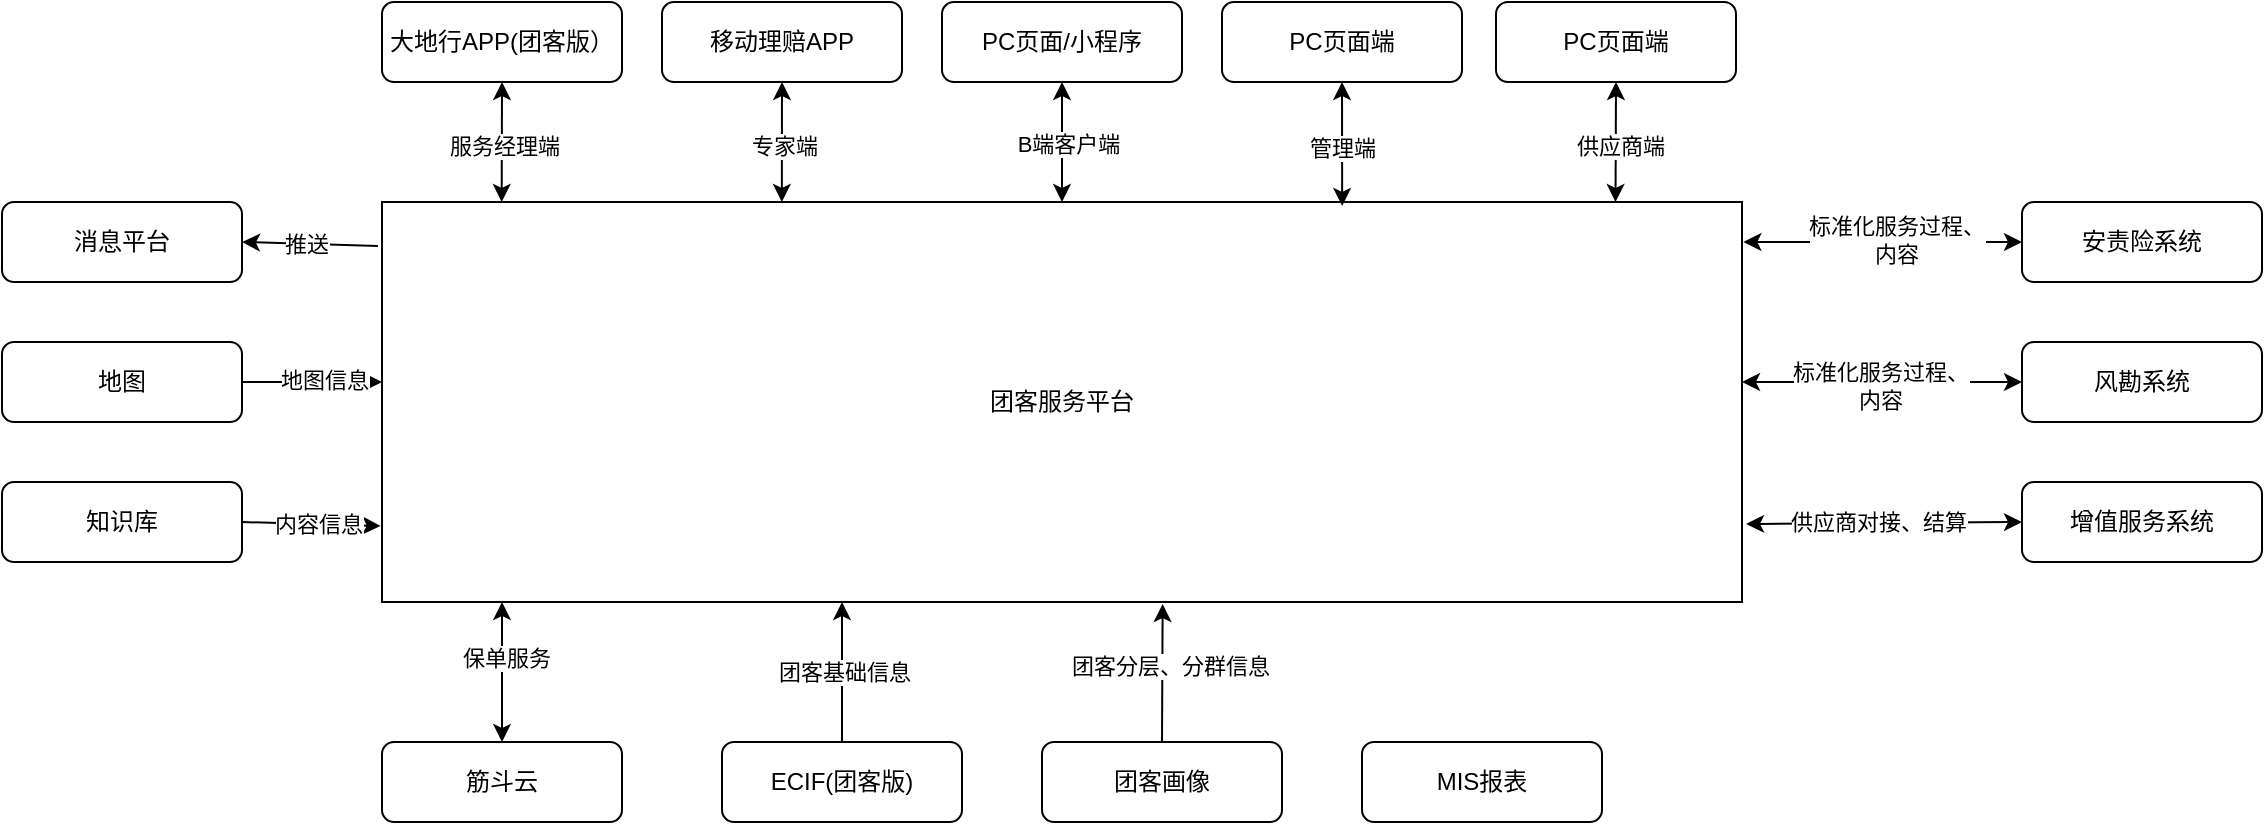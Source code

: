 <mxfile version="22.0.4" type="github">
  <diagram name="第 1 页" id="ocIofcMUBV1rS0fsKxsh">
    <mxGraphModel dx="1966" dy="545" grid="1" gridSize="10" guides="1" tooltips="1" connect="1" arrows="1" fold="1" page="1" pageScale="1" pageWidth="827" pageHeight="1169" math="0" shadow="0">
      <root>
        <mxCell id="0" />
        <mxCell id="1" parent="0" />
        <mxCell id="wwJD5AUUlx02HmQ3X0tN-1" value="团客服务平台" style="rounded=0;whiteSpace=wrap;html=1;" vertex="1" parent="1">
          <mxGeometry x="-120" y="240" width="680" height="200" as="geometry" />
        </mxCell>
        <mxCell id="wwJD5AUUlx02HmQ3X0tN-2" value="大地行APP(团客版）" style="rounded=1;whiteSpace=wrap;html=1;" vertex="1" parent="1">
          <mxGeometry x="-120" y="140" width="120" height="40" as="geometry" />
        </mxCell>
        <mxCell id="wwJD5AUUlx02HmQ3X0tN-3" value="移动理赔APP" style="rounded=1;whiteSpace=wrap;html=1;" vertex="1" parent="1">
          <mxGeometry x="20" y="140" width="120" height="40" as="geometry" />
        </mxCell>
        <mxCell id="wwJD5AUUlx02HmQ3X0tN-4" value="PC页面/小程序" style="rounded=1;whiteSpace=wrap;html=1;" vertex="1" parent="1">
          <mxGeometry x="160" y="140" width="120" height="40" as="geometry" />
        </mxCell>
        <mxCell id="wwJD5AUUlx02HmQ3X0tN-5" value="PC页面端" style="rounded=1;whiteSpace=wrap;html=1;" vertex="1" parent="1">
          <mxGeometry x="300" y="140" width="120" height="40" as="geometry" />
        </mxCell>
        <mxCell id="wwJD5AUUlx02HmQ3X0tN-6" value="PC页面端" style="rounded=1;whiteSpace=wrap;html=1;" vertex="1" parent="1">
          <mxGeometry x="437" y="140" width="120" height="40" as="geometry" />
        </mxCell>
        <mxCell id="wwJD5AUUlx02HmQ3X0tN-7" value="" style="endArrow=classic;startArrow=classic;html=1;rounded=0;entryX=0.5;entryY=1;entryDx=0;entryDy=0;exitX=0.088;exitY=0;exitDx=0;exitDy=0;exitPerimeter=0;" edge="1" parent="1" source="wwJD5AUUlx02HmQ3X0tN-1" target="wwJD5AUUlx02HmQ3X0tN-2">
          <mxGeometry width="50" height="50" relative="1" as="geometry">
            <mxPoint x="-80" y="210" as="sourcePoint" />
            <mxPoint x="-30" y="160" as="targetPoint" />
          </mxGeometry>
        </mxCell>
        <mxCell id="wwJD5AUUlx02HmQ3X0tN-8" value="服务经理端" style="edgeLabel;html=1;align=center;verticalAlign=middle;resizable=0;points=[];" vertex="1" connectable="0" parent="wwJD5AUUlx02HmQ3X0tN-7">
          <mxGeometry x="-0.06" y="-1" relative="1" as="geometry">
            <mxPoint as="offset" />
          </mxGeometry>
        </mxCell>
        <mxCell id="wwJD5AUUlx02HmQ3X0tN-9" value="" style="endArrow=classic;startArrow=classic;html=1;rounded=0;entryX=0.5;entryY=1;entryDx=0;entryDy=0;exitX=0.294;exitY=0;exitDx=0;exitDy=0;exitPerimeter=0;" edge="1" parent="1" source="wwJD5AUUlx02HmQ3X0tN-1" target="wwJD5AUUlx02HmQ3X0tN-3">
          <mxGeometry width="50" height="50" relative="1" as="geometry">
            <mxPoint x="50" y="220" as="sourcePoint" />
            <mxPoint x="100" y="170" as="targetPoint" />
          </mxGeometry>
        </mxCell>
        <mxCell id="wwJD5AUUlx02HmQ3X0tN-10" value="专家端" style="edgeLabel;html=1;align=center;verticalAlign=middle;resizable=0;points=[];" vertex="1" connectable="0" parent="wwJD5AUUlx02HmQ3X0tN-9">
          <mxGeometry x="-0.06" y="-1" relative="1" as="geometry">
            <mxPoint as="offset" />
          </mxGeometry>
        </mxCell>
        <mxCell id="wwJD5AUUlx02HmQ3X0tN-11" value="" style="endArrow=classic;startArrow=classic;html=1;rounded=0;exitX=0.5;exitY=0;exitDx=0;exitDy=0;entryX=0.5;entryY=1;entryDx=0;entryDy=0;" edge="1" parent="1" source="wwJD5AUUlx02HmQ3X0tN-1" target="wwJD5AUUlx02HmQ3X0tN-4">
          <mxGeometry width="50" height="50" relative="1" as="geometry">
            <mxPoint x="170" y="190" as="sourcePoint" />
            <mxPoint x="220" y="190" as="targetPoint" />
          </mxGeometry>
        </mxCell>
        <mxCell id="wwJD5AUUlx02HmQ3X0tN-12" value="B端客户端" style="edgeLabel;html=1;align=center;verticalAlign=middle;resizable=0;points=[];" vertex="1" connectable="0" parent="wwJD5AUUlx02HmQ3X0tN-11">
          <mxGeometry x="-0.04" y="-3" relative="1" as="geometry">
            <mxPoint as="offset" />
          </mxGeometry>
        </mxCell>
        <mxCell id="wwJD5AUUlx02HmQ3X0tN-13" value="" style="endArrow=classic;startArrow=classic;html=1;rounded=0;entryX=0.5;entryY=1;entryDx=0;entryDy=0;exitX=0.706;exitY=0.01;exitDx=0;exitDy=0;exitPerimeter=0;" edge="1" parent="1" source="wwJD5AUUlx02HmQ3X0tN-1" target="wwJD5AUUlx02HmQ3X0tN-5">
          <mxGeometry width="50" height="50" relative="1" as="geometry">
            <mxPoint x="320" y="230" as="sourcePoint" />
            <mxPoint x="370" y="180" as="targetPoint" />
          </mxGeometry>
        </mxCell>
        <mxCell id="wwJD5AUUlx02HmQ3X0tN-14" value="管理端" style="edgeLabel;html=1;align=center;verticalAlign=middle;resizable=0;points=[];" vertex="1" connectable="0" parent="wwJD5AUUlx02HmQ3X0tN-13">
          <mxGeometry x="-0.059" relative="1" as="geometry">
            <mxPoint as="offset" />
          </mxGeometry>
        </mxCell>
        <mxCell id="wwJD5AUUlx02HmQ3X0tN-15" value="" style="endArrow=classic;startArrow=classic;html=1;rounded=0;entryX=0.5;entryY=1;entryDx=0;entryDy=0;exitX=0.907;exitY=0;exitDx=0;exitDy=0;exitPerimeter=0;" edge="1" parent="1" source="wwJD5AUUlx02HmQ3X0tN-1" target="wwJD5AUUlx02HmQ3X0tN-6">
          <mxGeometry width="50" height="50" relative="1" as="geometry">
            <mxPoint x="460" y="200" as="sourcePoint" />
            <mxPoint x="510" y="150" as="targetPoint" />
          </mxGeometry>
        </mxCell>
        <mxCell id="wwJD5AUUlx02HmQ3X0tN-16" value="供应商端" style="edgeLabel;html=1;align=center;verticalAlign=middle;resizable=0;points=[];" vertex="1" connectable="0" parent="wwJD5AUUlx02HmQ3X0tN-15">
          <mxGeometry x="-0.06" y="-2" relative="1" as="geometry">
            <mxPoint as="offset" />
          </mxGeometry>
        </mxCell>
        <mxCell id="wwJD5AUUlx02HmQ3X0tN-18" value="消息平台" style="rounded=1;whiteSpace=wrap;html=1;" vertex="1" parent="1">
          <mxGeometry x="-310" y="240" width="120" height="40" as="geometry" />
        </mxCell>
        <mxCell id="wwJD5AUUlx02HmQ3X0tN-19" value="地图" style="rounded=1;whiteSpace=wrap;html=1;" vertex="1" parent="1">
          <mxGeometry x="-310" y="310" width="120" height="40" as="geometry" />
        </mxCell>
        <mxCell id="wwJD5AUUlx02HmQ3X0tN-20" value="知识库" style="rounded=1;whiteSpace=wrap;html=1;" vertex="1" parent="1">
          <mxGeometry x="-310" y="380" width="120" height="40" as="geometry" />
        </mxCell>
        <mxCell id="wwJD5AUUlx02HmQ3X0tN-21" value="安责险系统" style="rounded=1;whiteSpace=wrap;html=1;" vertex="1" parent="1">
          <mxGeometry x="700" y="240" width="120" height="40" as="geometry" />
        </mxCell>
        <mxCell id="wwJD5AUUlx02HmQ3X0tN-22" value="风勘系统" style="rounded=1;whiteSpace=wrap;html=1;" vertex="1" parent="1">
          <mxGeometry x="700" y="310" width="120" height="40" as="geometry" />
        </mxCell>
        <mxCell id="wwJD5AUUlx02HmQ3X0tN-23" value="增值服务系统" style="rounded=1;whiteSpace=wrap;html=1;" vertex="1" parent="1">
          <mxGeometry x="700" y="380" width="120" height="40" as="geometry" />
        </mxCell>
        <mxCell id="wwJD5AUUlx02HmQ3X0tN-24" value="" style="endArrow=classic;html=1;rounded=0;exitX=-0.003;exitY=0.11;exitDx=0;exitDy=0;exitPerimeter=0;entryX=1;entryY=0.5;entryDx=0;entryDy=0;" edge="1" parent="1" source="wwJD5AUUlx02HmQ3X0tN-1" target="wwJD5AUUlx02HmQ3X0tN-18">
          <mxGeometry width="50" height="50" relative="1" as="geometry">
            <mxPoint x="-220" y="210" as="sourcePoint" />
            <mxPoint x="-170" y="160" as="targetPoint" />
          </mxGeometry>
        </mxCell>
        <mxCell id="wwJD5AUUlx02HmQ3X0tN-25" value="推送" style="edgeLabel;html=1;align=center;verticalAlign=middle;resizable=0;points=[];" vertex="1" connectable="0" parent="wwJD5AUUlx02HmQ3X0tN-24">
          <mxGeometry x="0.058" relative="1" as="geometry">
            <mxPoint as="offset" />
          </mxGeometry>
        </mxCell>
        <mxCell id="wwJD5AUUlx02HmQ3X0tN-26" value="" style="endArrow=classic;html=1;rounded=0;exitX=1;exitY=0.5;exitDx=0;exitDy=0;" edge="1" parent="1" source="wwJD5AUUlx02HmQ3X0tN-19">
          <mxGeometry width="50" height="50" relative="1" as="geometry">
            <mxPoint x="-170" y="380" as="sourcePoint" />
            <mxPoint x="-120" y="330" as="targetPoint" />
          </mxGeometry>
        </mxCell>
        <mxCell id="wwJD5AUUlx02HmQ3X0tN-27" value="地图信息" style="edgeLabel;html=1;align=center;verticalAlign=middle;resizable=0;points=[];" vertex="1" connectable="0" parent="wwJD5AUUlx02HmQ3X0tN-26">
          <mxGeometry x="0.171" y="1" relative="1" as="geometry">
            <mxPoint as="offset" />
          </mxGeometry>
        </mxCell>
        <mxCell id="wwJD5AUUlx02HmQ3X0tN-28" value="" style="endArrow=classic;html=1;rounded=0;exitX=1;exitY=0.5;exitDx=0;exitDy=0;entryX=-0.001;entryY=0.81;entryDx=0;entryDy=0;entryPerimeter=0;" edge="1" parent="1" source="wwJD5AUUlx02HmQ3X0tN-20" target="wwJD5AUUlx02HmQ3X0tN-1">
          <mxGeometry width="50" height="50" relative="1" as="geometry">
            <mxPoint x="-220" y="510" as="sourcePoint" />
            <mxPoint x="-170" y="460" as="targetPoint" />
          </mxGeometry>
        </mxCell>
        <mxCell id="wwJD5AUUlx02HmQ3X0tN-29" value="内容信息" style="edgeLabel;html=1;align=center;verticalAlign=middle;resizable=0;points=[];" vertex="1" connectable="0" parent="wwJD5AUUlx02HmQ3X0tN-28">
          <mxGeometry x="0.096" relative="1" as="geometry">
            <mxPoint as="offset" />
          </mxGeometry>
        </mxCell>
        <mxCell id="wwJD5AUUlx02HmQ3X0tN-30" value="" style="endArrow=classic;startArrow=classic;html=1;rounded=0;exitX=1.001;exitY=0.1;exitDx=0;exitDy=0;exitPerimeter=0;entryX=0;entryY=0.5;entryDx=0;entryDy=0;" edge="1" parent="1" source="wwJD5AUUlx02HmQ3X0tN-1" target="wwJD5AUUlx02HmQ3X0tN-21">
          <mxGeometry width="50" height="50" relative="1" as="geometry">
            <mxPoint x="590" y="360" as="sourcePoint" />
            <mxPoint x="640" y="310" as="targetPoint" />
          </mxGeometry>
        </mxCell>
        <mxCell id="wwJD5AUUlx02HmQ3X0tN-31" value="标准化服务过程、&lt;br&gt;内容" style="edgeLabel;html=1;align=center;verticalAlign=middle;resizable=0;points=[];" vertex="1" connectable="0" parent="wwJD5AUUlx02HmQ3X0tN-30">
          <mxGeometry x="0.094" y="1" relative="1" as="geometry">
            <mxPoint as="offset" />
          </mxGeometry>
        </mxCell>
        <mxCell id="wwJD5AUUlx02HmQ3X0tN-32" value="" style="endArrow=classic;startArrow=classic;html=1;rounded=0;entryX=0;entryY=0.5;entryDx=0;entryDy=0;" edge="1" parent="1" target="wwJD5AUUlx02HmQ3X0tN-22">
          <mxGeometry width="50" height="50" relative="1" as="geometry">
            <mxPoint x="560" y="330" as="sourcePoint" />
            <mxPoint x="620" y="530" as="targetPoint" />
          </mxGeometry>
        </mxCell>
        <mxCell id="wwJD5AUUlx02HmQ3X0tN-33" value="标准化服务过程、&lt;br&gt;内容" style="edgeLabel;html=1;align=center;verticalAlign=middle;resizable=0;points=[];" vertex="1" connectable="0" parent="wwJD5AUUlx02HmQ3X0tN-32">
          <mxGeometry x="-0.014" y="-2" relative="1" as="geometry">
            <mxPoint as="offset" />
          </mxGeometry>
        </mxCell>
        <mxCell id="wwJD5AUUlx02HmQ3X0tN-35" value="" style="endArrow=classic;startArrow=classic;html=1;rounded=0;exitX=1.003;exitY=0.805;exitDx=0;exitDy=0;exitPerimeter=0;entryX=0;entryY=0.5;entryDx=0;entryDy=0;" edge="1" parent="1" source="wwJD5AUUlx02HmQ3X0tN-1" target="wwJD5AUUlx02HmQ3X0tN-23">
          <mxGeometry width="50" height="50" relative="1" as="geometry">
            <mxPoint x="650" y="540" as="sourcePoint" />
            <mxPoint x="700" y="490" as="targetPoint" />
          </mxGeometry>
        </mxCell>
        <mxCell id="wwJD5AUUlx02HmQ3X0tN-36" value="供应商对接、结算" style="edgeLabel;html=1;align=center;verticalAlign=middle;resizable=0;points=[];" vertex="1" connectable="0" parent="wwJD5AUUlx02HmQ3X0tN-35">
          <mxGeometry x="-0.044" y="1" relative="1" as="geometry">
            <mxPoint as="offset" />
          </mxGeometry>
        </mxCell>
        <mxCell id="wwJD5AUUlx02HmQ3X0tN-37" value="筋斗云" style="rounded=1;whiteSpace=wrap;html=1;" vertex="1" parent="1">
          <mxGeometry x="-120" y="510" width="120" height="40" as="geometry" />
        </mxCell>
        <mxCell id="wwJD5AUUlx02HmQ3X0tN-38" value="" style="endArrow=classic;startArrow=classic;html=1;rounded=0;exitX=0.5;exitY=0;exitDx=0;exitDy=0;" edge="1" parent="1" source="wwJD5AUUlx02HmQ3X0tN-37">
          <mxGeometry width="50" height="50" relative="1" as="geometry">
            <mxPoint x="-200" y="560" as="sourcePoint" />
            <mxPoint x="-60" y="440" as="targetPoint" />
          </mxGeometry>
        </mxCell>
        <mxCell id="wwJD5AUUlx02HmQ3X0tN-39" value="保单服务" style="edgeLabel;html=1;align=center;verticalAlign=middle;resizable=0;points=[];" vertex="1" connectable="0" parent="wwJD5AUUlx02HmQ3X0tN-38">
          <mxGeometry x="0.195" y="-2" relative="1" as="geometry">
            <mxPoint as="offset" />
          </mxGeometry>
        </mxCell>
        <mxCell id="wwJD5AUUlx02HmQ3X0tN-41" value="ECIF(团客版)" style="rounded=1;whiteSpace=wrap;html=1;" vertex="1" parent="1">
          <mxGeometry x="50" y="510" width="120" height="40" as="geometry" />
        </mxCell>
        <mxCell id="wwJD5AUUlx02HmQ3X0tN-42" value="" style="endArrow=classic;html=1;rounded=0;exitX=0.5;exitY=0;exitDx=0;exitDy=0;" edge="1" parent="1" source="wwJD5AUUlx02HmQ3X0tN-41">
          <mxGeometry width="50" height="50" relative="1" as="geometry">
            <mxPoint x="100" y="510" as="sourcePoint" />
            <mxPoint x="110" y="440" as="targetPoint" />
          </mxGeometry>
        </mxCell>
        <mxCell id="wwJD5AUUlx02HmQ3X0tN-43" value="团客基础信息" style="edgeLabel;html=1;align=center;verticalAlign=middle;resizable=0;points=[];" vertex="1" connectable="0" parent="wwJD5AUUlx02HmQ3X0tN-42">
          <mxGeometry x="0.016" y="-1" relative="1" as="geometry">
            <mxPoint as="offset" />
          </mxGeometry>
        </mxCell>
        <mxCell id="wwJD5AUUlx02HmQ3X0tN-44" value="团客画像" style="rounded=1;whiteSpace=wrap;html=1;" vertex="1" parent="1">
          <mxGeometry x="210" y="510" width="120" height="40" as="geometry" />
        </mxCell>
        <mxCell id="wwJD5AUUlx02HmQ3X0tN-45" value="" style="endArrow=classic;html=1;rounded=0;exitX=0.5;exitY=0;exitDx=0;exitDy=0;entryX=0.574;entryY=1.005;entryDx=0;entryDy=0;entryPerimeter=0;" edge="1" parent="1" source="wwJD5AUUlx02HmQ3X0tN-44" target="wwJD5AUUlx02HmQ3X0tN-1">
          <mxGeometry width="50" height="50" relative="1" as="geometry">
            <mxPoint x="260" y="630" as="sourcePoint" />
            <mxPoint x="310" y="580" as="targetPoint" />
          </mxGeometry>
        </mxCell>
        <mxCell id="wwJD5AUUlx02HmQ3X0tN-46" value="团客分层、分群信息" style="edgeLabel;html=1;align=center;verticalAlign=middle;resizable=0;points=[];" vertex="1" connectable="0" parent="wwJD5AUUlx02HmQ3X0tN-45">
          <mxGeometry x="0.102" y="-4" relative="1" as="geometry">
            <mxPoint as="offset" />
          </mxGeometry>
        </mxCell>
        <mxCell id="wwJD5AUUlx02HmQ3X0tN-47" value="MIS报表" style="rounded=1;whiteSpace=wrap;html=1;" vertex="1" parent="1">
          <mxGeometry x="370" y="510" width="120" height="40" as="geometry" />
        </mxCell>
      </root>
    </mxGraphModel>
  </diagram>
</mxfile>
